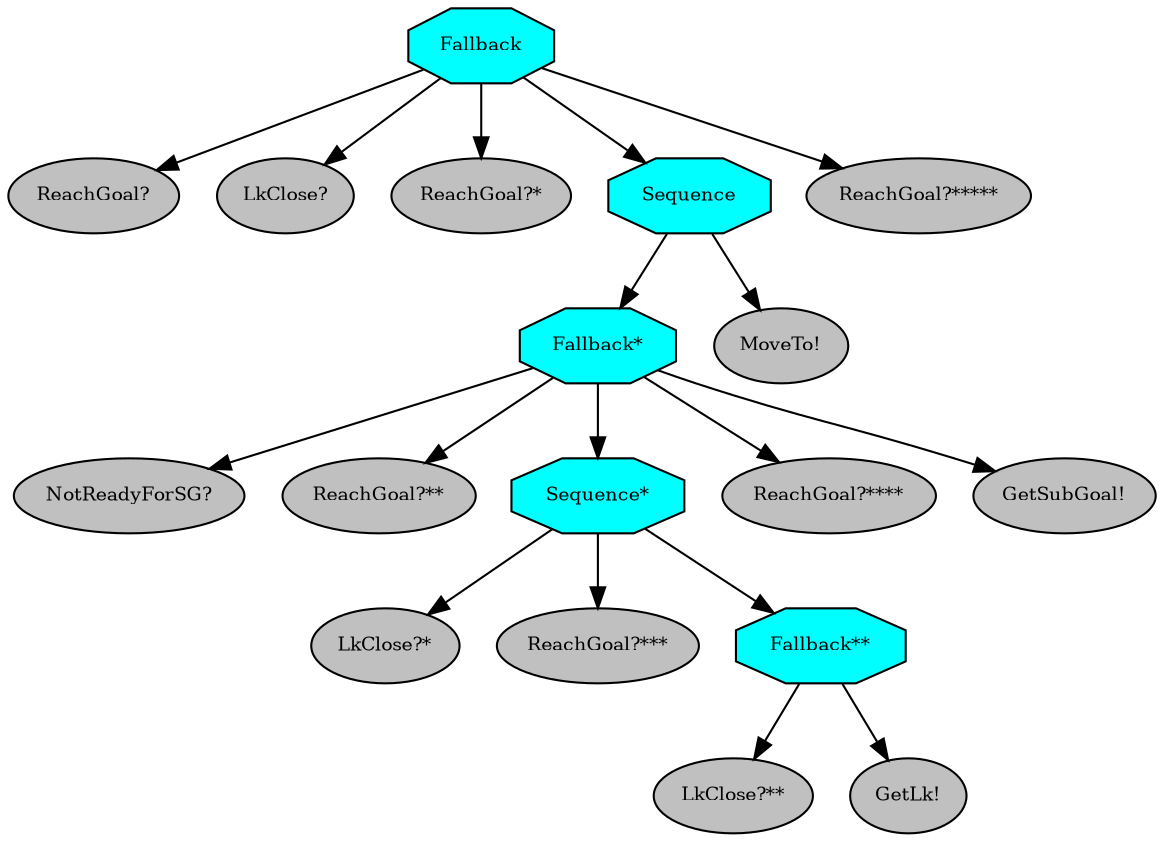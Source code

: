 digraph pastafarianism {
ordering=out;
graph [fontname="times-roman"];
node [fontname="times-roman"];
edge [fontname="times-roman"];
Fallback [fillcolor=cyan, fontcolor=black, fontsize=9, label=Fallback, shape=octagon, style=filled];
"ReachGoal?" [fillcolor=gray, fontcolor=black, fontsize=9, label="ReachGoal?", shape=ellipse, style=filled];
Fallback -> "ReachGoal?";
"LkClose?" [fillcolor=gray, fontcolor=black, fontsize=9, label="LkClose?", shape=ellipse, style=filled];
Fallback -> "LkClose?";
"ReachGoal?*" [fillcolor=gray, fontcolor=black, fontsize=9, label="ReachGoal?*", shape=ellipse, style=filled];
Fallback -> "ReachGoal?*";
Sequence [fillcolor=cyan, fontcolor=black, fontsize=9, label=Sequence, shape=octagon, style=filled];
Fallback -> Sequence;
"Fallback*" [fillcolor=cyan, fontcolor=black, fontsize=9, label="Fallback*", shape=octagon, style=filled];
Sequence -> "Fallback*";
"NotReadyForSG?" [fillcolor=gray, fontcolor=black, fontsize=9, label="NotReadyForSG?", shape=ellipse, style=filled];
"Fallback*" -> "NotReadyForSG?";
"ReachGoal?**" [fillcolor=gray, fontcolor=black, fontsize=9, label="ReachGoal?**", shape=ellipse, style=filled];
"Fallback*" -> "ReachGoal?**";
"Sequence*" [fillcolor=cyan, fontcolor=black, fontsize=9, label="Sequence*", shape=octagon, style=filled];
"Fallback*" -> "Sequence*";
"LkClose?*" [fillcolor=gray, fontcolor=black, fontsize=9, label="LkClose?*", shape=ellipse, style=filled];
"Sequence*" -> "LkClose?*";
"ReachGoal?***" [fillcolor=gray, fontcolor=black, fontsize=9, label="ReachGoal?***", shape=ellipse, style=filled];
"Sequence*" -> "ReachGoal?***";
"Fallback**" [fillcolor=cyan, fontcolor=black, fontsize=9, label="Fallback**", shape=octagon, style=filled];
"Sequence*" -> "Fallback**";
"LkClose?**" [fillcolor=gray, fontcolor=black, fontsize=9, label="LkClose?**", shape=ellipse, style=filled];
"Fallback**" -> "LkClose?**";
"GetLk!" [fillcolor=gray, fontcolor=black, fontsize=9, label="GetLk!", shape=ellipse, style=filled];
"Fallback**" -> "GetLk!";
"ReachGoal?****" [fillcolor=gray, fontcolor=black, fontsize=9, label="ReachGoal?****", shape=ellipse, style=filled];
"Fallback*" -> "ReachGoal?****";
"GetSubGoal!" [fillcolor=gray, fontcolor=black, fontsize=9, label="GetSubGoal!", shape=ellipse, style=filled];
"Fallback*" -> "GetSubGoal!";
"MoveTo!" [fillcolor=gray, fontcolor=black, fontsize=9, label="MoveTo!", shape=ellipse, style=filled];
Sequence -> "MoveTo!";
"ReachGoal?*****" [fillcolor=gray, fontcolor=black, fontsize=9, label="ReachGoal?*****", shape=ellipse, style=filled];
Fallback -> "ReachGoal?*****";
}
